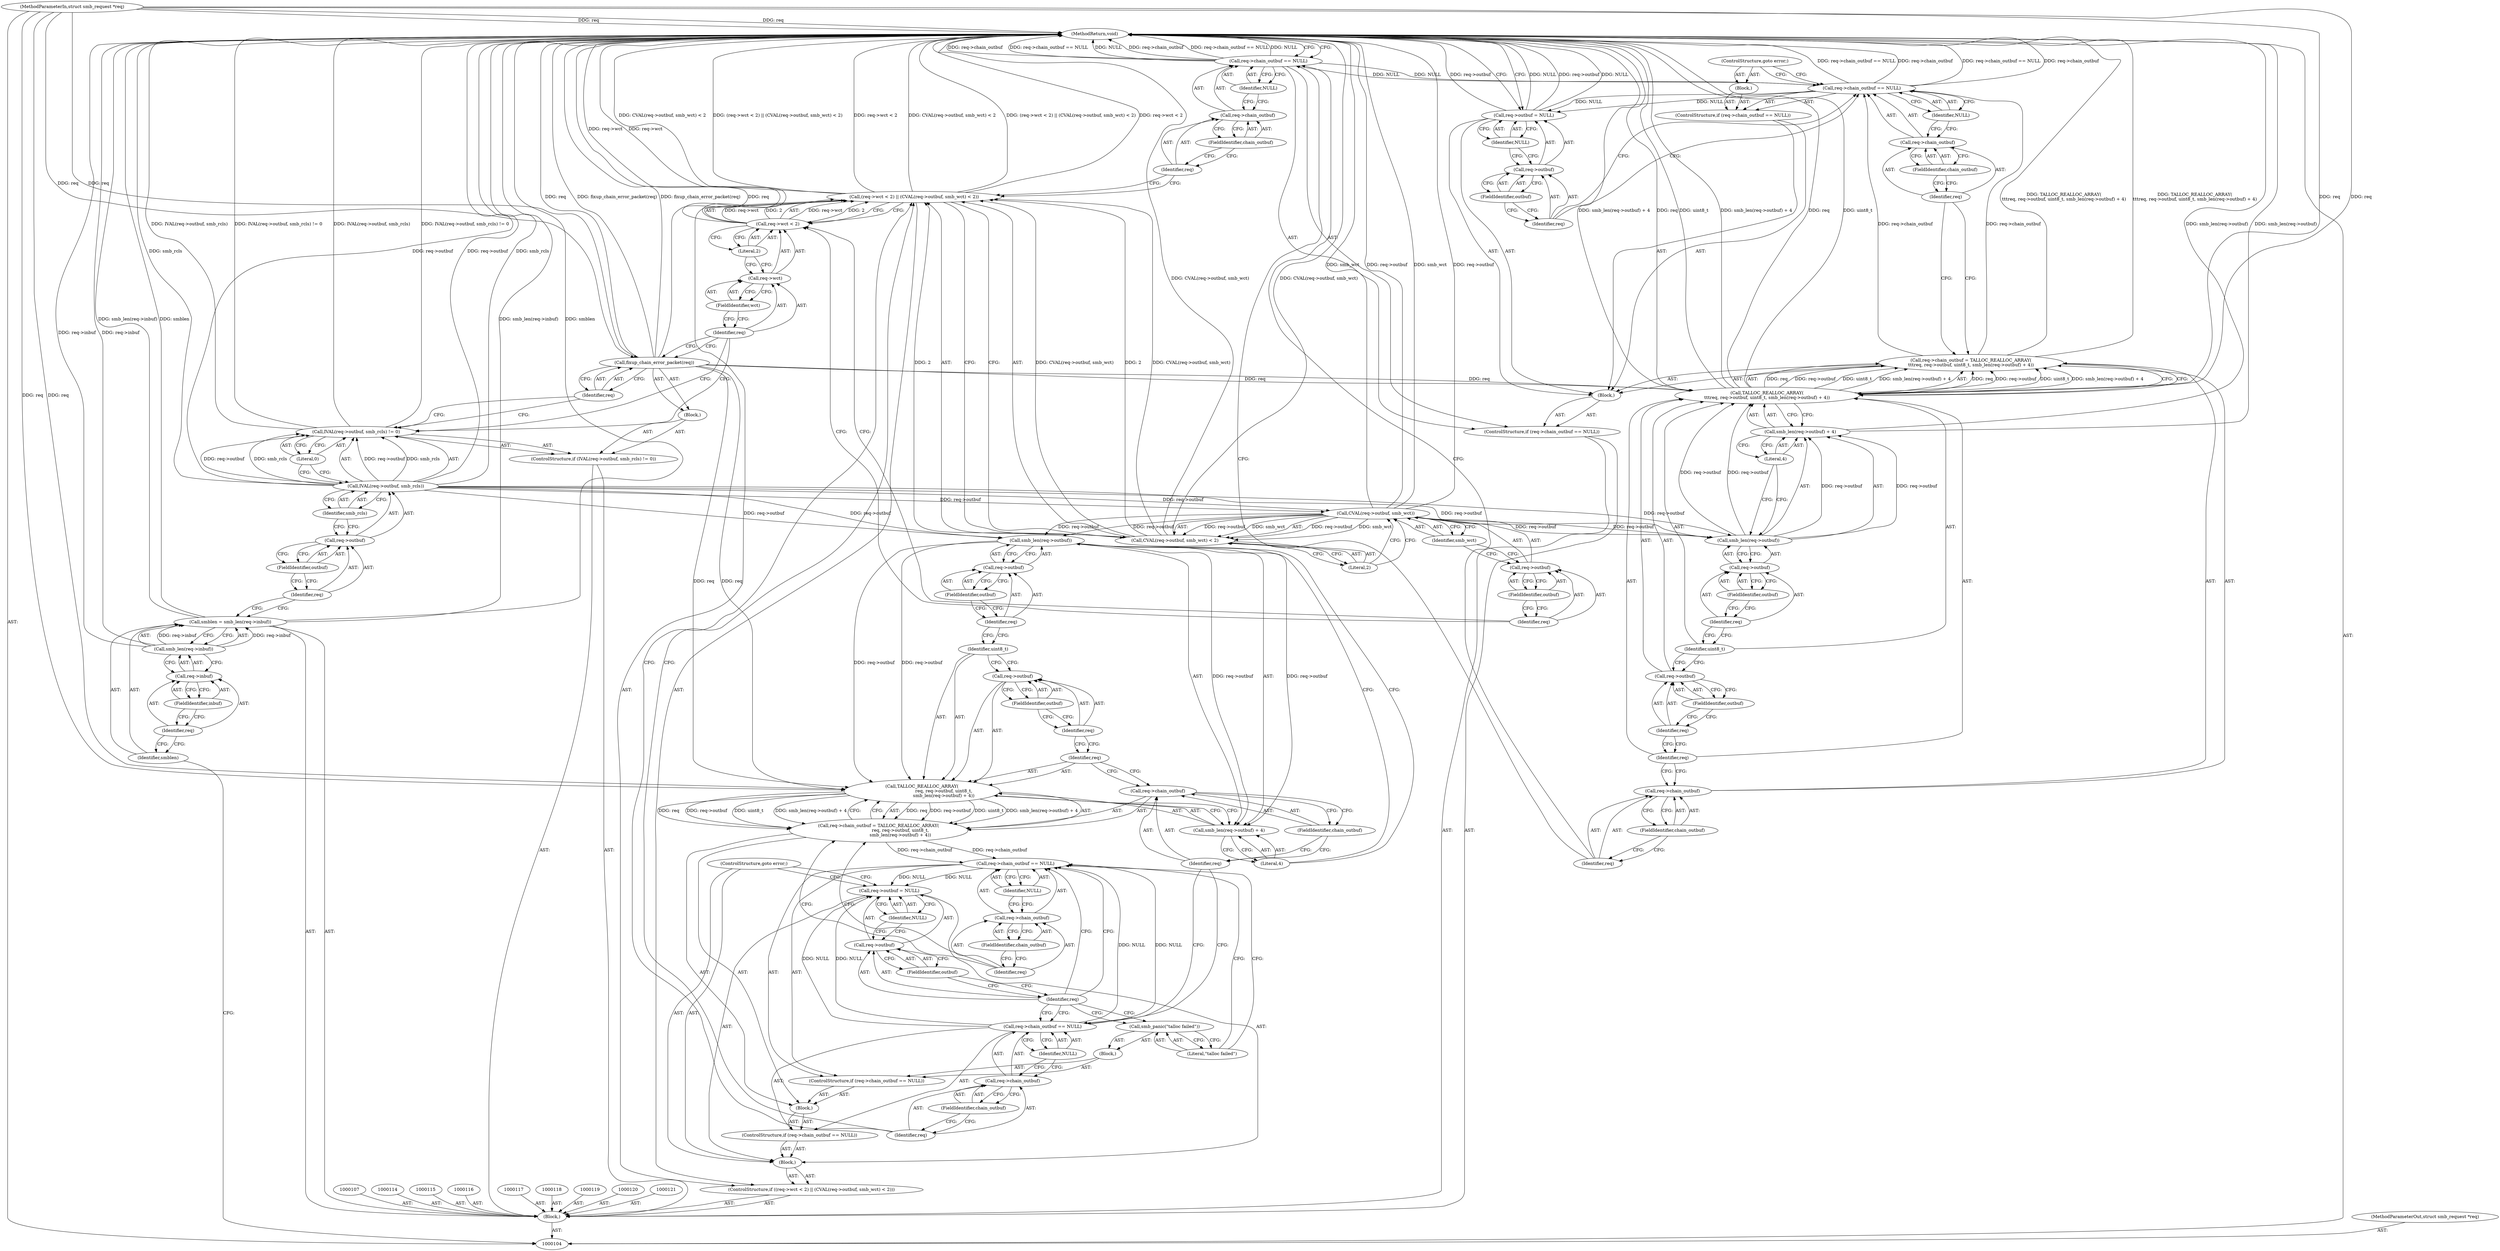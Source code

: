 digraph "0_samba_25452a2268ac7013da28125f3df22085139af12d" {
"1000222" [label="(MethodReturn,void)"];
"1000105" [label="(MethodParameterIn,struct smb_request *req)"];
"1000299" [label="(MethodParameterOut,struct smb_request *req)"];
"1000122" [label="(ControlStructure,if (IVAL(req->outbuf, smb_rcls) != 0))"];
"1000125" [label="(Call,req->outbuf)"];
"1000126" [label="(Identifier,req)"];
"1000127" [label="(FieldIdentifier,outbuf)"];
"1000128" [label="(Identifier,smb_rcls)"];
"1000129" [label="(Literal,0)"];
"1000130" [label="(Block,)"];
"1000123" [label="(Call,IVAL(req->outbuf, smb_rcls) != 0)"];
"1000124" [label="(Call,IVAL(req->outbuf, smb_rcls))"];
"1000131" [label="(Call,fixup_chain_error_packet(req))"];
"1000132" [label="(Identifier,req)"];
"1000106" [label="(Block,)"];
"1000134" [label="(Call,(req->wct < 2) || (CVAL(req->outbuf, smb_wct) < 2))"];
"1000135" [label="(Call,req->wct < 2)"];
"1000136" [label="(Call,req->wct)"];
"1000137" [label="(Identifier,req)"];
"1000138" [label="(FieldIdentifier,wct)"];
"1000139" [label="(Literal,2)"];
"1000140" [label="(Call,CVAL(req->outbuf, smb_wct) < 2)"];
"1000141" [label="(Call,CVAL(req->outbuf, smb_wct))"];
"1000142" [label="(Call,req->outbuf)"];
"1000143" [label="(Identifier,req)"];
"1000144" [label="(FieldIdentifier,outbuf)"];
"1000145" [label="(Identifier,smb_wct)"];
"1000146" [label="(Literal,2)"];
"1000147" [label="(Block,)"];
"1000133" [label="(ControlStructure,if ((req->wct < 2) || (CVAL(req->outbuf, smb_wct) < 2)))"];
"1000148" [label="(ControlStructure,if (req->chain_outbuf == NULL))"];
"1000149" [label="(Call,req->chain_outbuf == NULL)"];
"1000150" [label="(Call,req->chain_outbuf)"];
"1000151" [label="(Identifier,req)"];
"1000152" [label="(FieldIdentifier,chain_outbuf)"];
"1000153" [label="(Identifier,NULL)"];
"1000154" [label="(Block,)"];
"1000155" [label="(Call,req->chain_outbuf = TALLOC_REALLOC_ARRAY(\n                               req, req->outbuf, uint8_t,\n                               smb_len(req->outbuf) + 4))"];
"1000156" [label="(Call,req->chain_outbuf)"];
"1000157" [label="(Identifier,req)"];
"1000158" [label="(FieldIdentifier,chain_outbuf)"];
"1000159" [label="(Call,TALLOC_REALLOC_ARRAY(\n                               req, req->outbuf, uint8_t,\n                               smb_len(req->outbuf) + 4))"];
"1000160" [label="(Identifier,req)"];
"1000161" [label="(Call,req->outbuf)"];
"1000162" [label="(Identifier,req)"];
"1000163" [label="(FieldIdentifier,outbuf)"];
"1000164" [label="(Identifier,uint8_t)"];
"1000110" [label="(Call,smb_len(req->inbuf))"];
"1000111" [label="(Call,req->inbuf)"];
"1000112" [label="(Identifier,req)"];
"1000113" [label="(FieldIdentifier,inbuf)"];
"1000108" [label="(Call,smblen = smb_len(req->inbuf))"];
"1000109" [label="(Identifier,smblen)"];
"1000165" [label="(Call,smb_len(req->outbuf) + 4)"];
"1000166" [label="(Call,smb_len(req->outbuf))"];
"1000167" [label="(Call,req->outbuf)"];
"1000168" [label="(Identifier,req)"];
"1000169" [label="(FieldIdentifier,outbuf)"];
"1000170" [label="(Literal,4)"];
"1000171" [label="(ControlStructure,if (req->chain_outbuf == NULL))"];
"1000172" [label="(Call,req->chain_outbuf == NULL)"];
"1000173" [label="(Call,req->chain_outbuf)"];
"1000174" [label="(Identifier,req)"];
"1000175" [label="(FieldIdentifier,chain_outbuf)"];
"1000176" [label="(Identifier,NULL)"];
"1000177" [label="(Block,)"];
"1000178" [label="(Call,smb_panic(\"talloc failed\"))"];
"1000179" [label="(Literal,\"talloc failed\")"];
"1000180" [label="(Call,req->outbuf = NULL)"];
"1000181" [label="(Call,req->outbuf)"];
"1000182" [label="(Identifier,req)"];
"1000183" [label="(FieldIdentifier,outbuf)"];
"1000184" [label="(Identifier,NULL)"];
"1000185" [label="(ControlStructure,goto error;)"];
"1000186" [label="(ControlStructure,if (req->chain_outbuf == NULL))"];
"1000190" [label="(FieldIdentifier,chain_outbuf)"];
"1000191" [label="(Identifier,NULL)"];
"1000192" [label="(Block,)"];
"1000187" [label="(Call,req->chain_outbuf == NULL)"];
"1000188" [label="(Call,req->chain_outbuf)"];
"1000189" [label="(Identifier,req)"];
"1000193" [label="(Call,req->chain_outbuf = TALLOC_REALLOC_ARRAY(\n\t\t\treq, req->outbuf, uint8_t, smb_len(req->outbuf) + 4))"];
"1000194" [label="(Call,req->chain_outbuf)"];
"1000195" [label="(Identifier,req)"];
"1000197" [label="(Call,TALLOC_REALLOC_ARRAY(\n\t\t\treq, req->outbuf, uint8_t, smb_len(req->outbuf) + 4))"];
"1000196" [label="(FieldIdentifier,chain_outbuf)"];
"1000201" [label="(FieldIdentifier,outbuf)"];
"1000202" [label="(Identifier,uint8_t)"];
"1000198" [label="(Identifier,req)"];
"1000203" [label="(Call,smb_len(req->outbuf) + 4)"];
"1000204" [label="(Call,smb_len(req->outbuf))"];
"1000205" [label="(Call,req->outbuf)"];
"1000206" [label="(Identifier,req)"];
"1000207" [label="(FieldIdentifier,outbuf)"];
"1000208" [label="(Literal,4)"];
"1000199" [label="(Call,req->outbuf)"];
"1000200" [label="(Identifier,req)"];
"1000213" [label="(FieldIdentifier,chain_outbuf)"];
"1000209" [label="(ControlStructure,if (req->chain_outbuf == NULL))"];
"1000214" [label="(Identifier,NULL)"];
"1000215" [label="(Block,)"];
"1000210" [label="(Call,req->chain_outbuf == NULL)"];
"1000211" [label="(Call,req->chain_outbuf)"];
"1000212" [label="(Identifier,req)"];
"1000216" [label="(ControlStructure,goto error;)"];
"1000221" [label="(Identifier,NULL)"];
"1000217" [label="(Call,req->outbuf = NULL)"];
"1000218" [label="(Call,req->outbuf)"];
"1000219" [label="(Identifier,req)"];
"1000220" [label="(FieldIdentifier,outbuf)"];
"1000222" -> "1000104"  [label="AST: "];
"1000222" -> "1000217"  [label="CFG: "];
"1000222" -> "1000187"  [label="CFG: "];
"1000187" -> "1000222"  [label="DDG: req->chain_outbuf"];
"1000187" -> "1000222"  [label="DDG: req->chain_outbuf == NULL"];
"1000187" -> "1000222"  [label="DDG: NULL"];
"1000210" -> "1000222"  [label="DDG: req->chain_outbuf == NULL"];
"1000210" -> "1000222"  [label="DDG: req->chain_outbuf"];
"1000105" -> "1000222"  [label="DDG: req"];
"1000134" -> "1000222"  [label="DDG: CVAL(req->outbuf, smb_wct) < 2"];
"1000134" -> "1000222"  [label="DDG: (req->wct < 2) || (CVAL(req->outbuf, smb_wct) < 2)"];
"1000134" -> "1000222"  [label="DDG: req->wct < 2"];
"1000193" -> "1000222"  [label="DDG: TALLOC_REALLOC_ARRAY(\n\t\t\treq, req->outbuf, uint8_t, smb_len(req->outbuf) + 4)"];
"1000124" -> "1000222"  [label="DDG: smb_rcls"];
"1000124" -> "1000222"  [label="DDG: req->outbuf"];
"1000110" -> "1000222"  [label="DDG: req->inbuf"];
"1000108" -> "1000222"  [label="DDG: smblen"];
"1000108" -> "1000222"  [label="DDG: smb_len(req->inbuf)"];
"1000141" -> "1000222"  [label="DDG: req->outbuf"];
"1000141" -> "1000222"  [label="DDG: smb_wct"];
"1000217" -> "1000222"  [label="DDG: NULL"];
"1000217" -> "1000222"  [label="DDG: req->outbuf"];
"1000123" -> "1000222"  [label="DDG: IVAL(req->outbuf, smb_rcls) != 0"];
"1000123" -> "1000222"  [label="DDG: IVAL(req->outbuf, smb_rcls)"];
"1000131" -> "1000222"  [label="DDG: req"];
"1000131" -> "1000222"  [label="DDG: fixup_chain_error_packet(req)"];
"1000140" -> "1000222"  [label="DDG: CVAL(req->outbuf, smb_wct)"];
"1000197" -> "1000222"  [label="DDG: smb_len(req->outbuf) + 4"];
"1000197" -> "1000222"  [label="DDG: req"];
"1000197" -> "1000222"  [label="DDG: uint8_t"];
"1000135" -> "1000222"  [label="DDG: req->wct"];
"1000203" -> "1000222"  [label="DDG: smb_len(req->outbuf)"];
"1000105" -> "1000104"  [label="AST: "];
"1000105" -> "1000222"  [label="DDG: req"];
"1000105" -> "1000131"  [label="DDG: req"];
"1000105" -> "1000159"  [label="DDG: req"];
"1000105" -> "1000197"  [label="DDG: req"];
"1000299" -> "1000104"  [label="AST: "];
"1000122" -> "1000106"  [label="AST: "];
"1000123" -> "1000122"  [label="AST: "];
"1000130" -> "1000122"  [label="AST: "];
"1000125" -> "1000124"  [label="AST: "];
"1000125" -> "1000127"  [label="CFG: "];
"1000126" -> "1000125"  [label="AST: "];
"1000127" -> "1000125"  [label="AST: "];
"1000128" -> "1000125"  [label="CFG: "];
"1000126" -> "1000125"  [label="AST: "];
"1000126" -> "1000108"  [label="CFG: "];
"1000127" -> "1000126"  [label="CFG: "];
"1000127" -> "1000125"  [label="AST: "];
"1000127" -> "1000126"  [label="CFG: "];
"1000125" -> "1000127"  [label="CFG: "];
"1000128" -> "1000124"  [label="AST: "];
"1000128" -> "1000125"  [label="CFG: "];
"1000124" -> "1000128"  [label="CFG: "];
"1000129" -> "1000123"  [label="AST: "];
"1000129" -> "1000124"  [label="CFG: "];
"1000123" -> "1000129"  [label="CFG: "];
"1000130" -> "1000122"  [label="AST: "];
"1000131" -> "1000130"  [label="AST: "];
"1000123" -> "1000122"  [label="AST: "];
"1000123" -> "1000129"  [label="CFG: "];
"1000124" -> "1000123"  [label="AST: "];
"1000129" -> "1000123"  [label="AST: "];
"1000132" -> "1000123"  [label="CFG: "];
"1000137" -> "1000123"  [label="CFG: "];
"1000123" -> "1000222"  [label="DDG: IVAL(req->outbuf, smb_rcls) != 0"];
"1000123" -> "1000222"  [label="DDG: IVAL(req->outbuf, smb_rcls)"];
"1000124" -> "1000123"  [label="DDG: req->outbuf"];
"1000124" -> "1000123"  [label="DDG: smb_rcls"];
"1000124" -> "1000123"  [label="AST: "];
"1000124" -> "1000128"  [label="CFG: "];
"1000125" -> "1000124"  [label="AST: "];
"1000128" -> "1000124"  [label="AST: "];
"1000129" -> "1000124"  [label="CFG: "];
"1000124" -> "1000222"  [label="DDG: smb_rcls"];
"1000124" -> "1000222"  [label="DDG: req->outbuf"];
"1000124" -> "1000123"  [label="DDG: req->outbuf"];
"1000124" -> "1000123"  [label="DDG: smb_rcls"];
"1000124" -> "1000141"  [label="DDG: req->outbuf"];
"1000124" -> "1000166"  [label="DDG: req->outbuf"];
"1000124" -> "1000204"  [label="DDG: req->outbuf"];
"1000131" -> "1000130"  [label="AST: "];
"1000131" -> "1000132"  [label="CFG: "];
"1000132" -> "1000131"  [label="AST: "];
"1000137" -> "1000131"  [label="CFG: "];
"1000131" -> "1000222"  [label="DDG: req"];
"1000131" -> "1000222"  [label="DDG: fixup_chain_error_packet(req)"];
"1000105" -> "1000131"  [label="DDG: req"];
"1000131" -> "1000159"  [label="DDG: req"];
"1000131" -> "1000197"  [label="DDG: req"];
"1000132" -> "1000131"  [label="AST: "];
"1000132" -> "1000123"  [label="CFG: "];
"1000131" -> "1000132"  [label="CFG: "];
"1000106" -> "1000104"  [label="AST: "];
"1000107" -> "1000106"  [label="AST: "];
"1000108" -> "1000106"  [label="AST: "];
"1000114" -> "1000106"  [label="AST: "];
"1000115" -> "1000106"  [label="AST: "];
"1000116" -> "1000106"  [label="AST: "];
"1000117" -> "1000106"  [label="AST: "];
"1000118" -> "1000106"  [label="AST: "];
"1000119" -> "1000106"  [label="AST: "];
"1000120" -> "1000106"  [label="AST: "];
"1000121" -> "1000106"  [label="AST: "];
"1000122" -> "1000106"  [label="AST: "];
"1000133" -> "1000106"  [label="AST: "];
"1000186" -> "1000106"  [label="AST: "];
"1000134" -> "1000133"  [label="AST: "];
"1000134" -> "1000135"  [label="CFG: "];
"1000134" -> "1000140"  [label="CFG: "];
"1000135" -> "1000134"  [label="AST: "];
"1000140" -> "1000134"  [label="AST: "];
"1000151" -> "1000134"  [label="CFG: "];
"1000189" -> "1000134"  [label="CFG: "];
"1000134" -> "1000222"  [label="DDG: CVAL(req->outbuf, smb_wct) < 2"];
"1000134" -> "1000222"  [label="DDG: (req->wct < 2) || (CVAL(req->outbuf, smb_wct) < 2)"];
"1000134" -> "1000222"  [label="DDG: req->wct < 2"];
"1000135" -> "1000134"  [label="DDG: req->wct"];
"1000135" -> "1000134"  [label="DDG: 2"];
"1000140" -> "1000134"  [label="DDG: CVAL(req->outbuf, smb_wct)"];
"1000140" -> "1000134"  [label="DDG: 2"];
"1000135" -> "1000134"  [label="AST: "];
"1000135" -> "1000139"  [label="CFG: "];
"1000136" -> "1000135"  [label="AST: "];
"1000139" -> "1000135"  [label="AST: "];
"1000143" -> "1000135"  [label="CFG: "];
"1000134" -> "1000135"  [label="CFG: "];
"1000135" -> "1000222"  [label="DDG: req->wct"];
"1000135" -> "1000134"  [label="DDG: req->wct"];
"1000135" -> "1000134"  [label="DDG: 2"];
"1000136" -> "1000135"  [label="AST: "];
"1000136" -> "1000138"  [label="CFG: "];
"1000137" -> "1000136"  [label="AST: "];
"1000138" -> "1000136"  [label="AST: "];
"1000139" -> "1000136"  [label="CFG: "];
"1000137" -> "1000136"  [label="AST: "];
"1000137" -> "1000131"  [label="CFG: "];
"1000137" -> "1000123"  [label="CFG: "];
"1000138" -> "1000137"  [label="CFG: "];
"1000138" -> "1000136"  [label="AST: "];
"1000138" -> "1000137"  [label="CFG: "];
"1000136" -> "1000138"  [label="CFG: "];
"1000139" -> "1000135"  [label="AST: "];
"1000139" -> "1000136"  [label="CFG: "];
"1000135" -> "1000139"  [label="CFG: "];
"1000140" -> "1000134"  [label="AST: "];
"1000140" -> "1000146"  [label="CFG: "];
"1000141" -> "1000140"  [label="AST: "];
"1000146" -> "1000140"  [label="AST: "];
"1000134" -> "1000140"  [label="CFG: "];
"1000140" -> "1000222"  [label="DDG: CVAL(req->outbuf, smb_wct)"];
"1000140" -> "1000134"  [label="DDG: CVAL(req->outbuf, smb_wct)"];
"1000140" -> "1000134"  [label="DDG: 2"];
"1000141" -> "1000140"  [label="DDG: req->outbuf"];
"1000141" -> "1000140"  [label="DDG: smb_wct"];
"1000141" -> "1000140"  [label="AST: "];
"1000141" -> "1000145"  [label="CFG: "];
"1000142" -> "1000141"  [label="AST: "];
"1000145" -> "1000141"  [label="AST: "];
"1000146" -> "1000141"  [label="CFG: "];
"1000141" -> "1000222"  [label="DDG: req->outbuf"];
"1000141" -> "1000222"  [label="DDG: smb_wct"];
"1000141" -> "1000140"  [label="DDG: req->outbuf"];
"1000141" -> "1000140"  [label="DDG: smb_wct"];
"1000124" -> "1000141"  [label="DDG: req->outbuf"];
"1000141" -> "1000166"  [label="DDG: req->outbuf"];
"1000141" -> "1000204"  [label="DDG: req->outbuf"];
"1000142" -> "1000141"  [label="AST: "];
"1000142" -> "1000144"  [label="CFG: "];
"1000143" -> "1000142"  [label="AST: "];
"1000144" -> "1000142"  [label="AST: "];
"1000145" -> "1000142"  [label="CFG: "];
"1000143" -> "1000142"  [label="AST: "];
"1000143" -> "1000135"  [label="CFG: "];
"1000144" -> "1000143"  [label="CFG: "];
"1000144" -> "1000142"  [label="AST: "];
"1000144" -> "1000143"  [label="CFG: "];
"1000142" -> "1000144"  [label="CFG: "];
"1000145" -> "1000141"  [label="AST: "];
"1000145" -> "1000142"  [label="CFG: "];
"1000141" -> "1000145"  [label="CFG: "];
"1000146" -> "1000140"  [label="AST: "];
"1000146" -> "1000141"  [label="CFG: "];
"1000140" -> "1000146"  [label="CFG: "];
"1000147" -> "1000133"  [label="AST: "];
"1000148" -> "1000147"  [label="AST: "];
"1000180" -> "1000147"  [label="AST: "];
"1000185" -> "1000147"  [label="AST: "];
"1000133" -> "1000106"  [label="AST: "];
"1000134" -> "1000133"  [label="AST: "];
"1000147" -> "1000133"  [label="AST: "];
"1000148" -> "1000147"  [label="AST: "];
"1000149" -> "1000148"  [label="AST: "];
"1000154" -> "1000148"  [label="AST: "];
"1000149" -> "1000148"  [label="AST: "];
"1000149" -> "1000153"  [label="CFG: "];
"1000150" -> "1000149"  [label="AST: "];
"1000153" -> "1000149"  [label="AST: "];
"1000157" -> "1000149"  [label="CFG: "];
"1000182" -> "1000149"  [label="CFG: "];
"1000149" -> "1000172"  [label="DDG: NULL"];
"1000149" -> "1000180"  [label="DDG: NULL"];
"1000150" -> "1000149"  [label="AST: "];
"1000150" -> "1000152"  [label="CFG: "];
"1000151" -> "1000150"  [label="AST: "];
"1000152" -> "1000150"  [label="AST: "];
"1000153" -> "1000150"  [label="CFG: "];
"1000151" -> "1000150"  [label="AST: "];
"1000151" -> "1000134"  [label="CFG: "];
"1000152" -> "1000151"  [label="CFG: "];
"1000152" -> "1000150"  [label="AST: "];
"1000152" -> "1000151"  [label="CFG: "];
"1000150" -> "1000152"  [label="CFG: "];
"1000153" -> "1000149"  [label="AST: "];
"1000153" -> "1000150"  [label="CFG: "];
"1000149" -> "1000153"  [label="CFG: "];
"1000154" -> "1000148"  [label="AST: "];
"1000155" -> "1000154"  [label="AST: "];
"1000171" -> "1000154"  [label="AST: "];
"1000155" -> "1000154"  [label="AST: "];
"1000155" -> "1000159"  [label="CFG: "];
"1000156" -> "1000155"  [label="AST: "];
"1000159" -> "1000155"  [label="AST: "];
"1000174" -> "1000155"  [label="CFG: "];
"1000159" -> "1000155"  [label="DDG: req"];
"1000159" -> "1000155"  [label="DDG: req->outbuf"];
"1000159" -> "1000155"  [label="DDG: uint8_t"];
"1000159" -> "1000155"  [label="DDG: smb_len(req->outbuf) + 4"];
"1000155" -> "1000172"  [label="DDG: req->chain_outbuf"];
"1000156" -> "1000155"  [label="AST: "];
"1000156" -> "1000158"  [label="CFG: "];
"1000157" -> "1000156"  [label="AST: "];
"1000158" -> "1000156"  [label="AST: "];
"1000160" -> "1000156"  [label="CFG: "];
"1000157" -> "1000156"  [label="AST: "];
"1000157" -> "1000149"  [label="CFG: "];
"1000158" -> "1000157"  [label="CFG: "];
"1000158" -> "1000156"  [label="AST: "];
"1000158" -> "1000157"  [label="CFG: "];
"1000156" -> "1000158"  [label="CFG: "];
"1000159" -> "1000155"  [label="AST: "];
"1000159" -> "1000165"  [label="CFG: "];
"1000160" -> "1000159"  [label="AST: "];
"1000161" -> "1000159"  [label="AST: "];
"1000164" -> "1000159"  [label="AST: "];
"1000165" -> "1000159"  [label="AST: "];
"1000155" -> "1000159"  [label="CFG: "];
"1000159" -> "1000155"  [label="DDG: req"];
"1000159" -> "1000155"  [label="DDG: req->outbuf"];
"1000159" -> "1000155"  [label="DDG: uint8_t"];
"1000159" -> "1000155"  [label="DDG: smb_len(req->outbuf) + 4"];
"1000131" -> "1000159"  [label="DDG: req"];
"1000105" -> "1000159"  [label="DDG: req"];
"1000166" -> "1000159"  [label="DDG: req->outbuf"];
"1000160" -> "1000159"  [label="AST: "];
"1000160" -> "1000156"  [label="CFG: "];
"1000162" -> "1000160"  [label="CFG: "];
"1000161" -> "1000159"  [label="AST: "];
"1000161" -> "1000163"  [label="CFG: "];
"1000162" -> "1000161"  [label="AST: "];
"1000163" -> "1000161"  [label="AST: "];
"1000164" -> "1000161"  [label="CFG: "];
"1000162" -> "1000161"  [label="AST: "];
"1000162" -> "1000160"  [label="CFG: "];
"1000163" -> "1000162"  [label="CFG: "];
"1000163" -> "1000161"  [label="AST: "];
"1000163" -> "1000162"  [label="CFG: "];
"1000161" -> "1000163"  [label="CFG: "];
"1000164" -> "1000159"  [label="AST: "];
"1000164" -> "1000161"  [label="CFG: "];
"1000168" -> "1000164"  [label="CFG: "];
"1000110" -> "1000108"  [label="AST: "];
"1000110" -> "1000111"  [label="CFG: "];
"1000111" -> "1000110"  [label="AST: "];
"1000108" -> "1000110"  [label="CFG: "];
"1000110" -> "1000222"  [label="DDG: req->inbuf"];
"1000110" -> "1000108"  [label="DDG: req->inbuf"];
"1000111" -> "1000110"  [label="AST: "];
"1000111" -> "1000113"  [label="CFG: "];
"1000112" -> "1000111"  [label="AST: "];
"1000113" -> "1000111"  [label="AST: "];
"1000110" -> "1000111"  [label="CFG: "];
"1000112" -> "1000111"  [label="AST: "];
"1000112" -> "1000109"  [label="CFG: "];
"1000113" -> "1000112"  [label="CFG: "];
"1000113" -> "1000111"  [label="AST: "];
"1000113" -> "1000112"  [label="CFG: "];
"1000111" -> "1000113"  [label="CFG: "];
"1000108" -> "1000106"  [label="AST: "];
"1000108" -> "1000110"  [label="CFG: "];
"1000109" -> "1000108"  [label="AST: "];
"1000110" -> "1000108"  [label="AST: "];
"1000126" -> "1000108"  [label="CFG: "];
"1000108" -> "1000222"  [label="DDG: smblen"];
"1000108" -> "1000222"  [label="DDG: smb_len(req->inbuf)"];
"1000110" -> "1000108"  [label="DDG: req->inbuf"];
"1000109" -> "1000108"  [label="AST: "];
"1000109" -> "1000104"  [label="CFG: "];
"1000112" -> "1000109"  [label="CFG: "];
"1000165" -> "1000159"  [label="AST: "];
"1000165" -> "1000170"  [label="CFG: "];
"1000166" -> "1000165"  [label="AST: "];
"1000170" -> "1000165"  [label="AST: "];
"1000159" -> "1000165"  [label="CFG: "];
"1000166" -> "1000165"  [label="DDG: req->outbuf"];
"1000166" -> "1000165"  [label="AST: "];
"1000166" -> "1000167"  [label="CFG: "];
"1000167" -> "1000166"  [label="AST: "];
"1000170" -> "1000166"  [label="CFG: "];
"1000166" -> "1000159"  [label="DDG: req->outbuf"];
"1000166" -> "1000165"  [label="DDG: req->outbuf"];
"1000141" -> "1000166"  [label="DDG: req->outbuf"];
"1000124" -> "1000166"  [label="DDG: req->outbuf"];
"1000167" -> "1000166"  [label="AST: "];
"1000167" -> "1000169"  [label="CFG: "];
"1000168" -> "1000167"  [label="AST: "];
"1000169" -> "1000167"  [label="AST: "];
"1000166" -> "1000167"  [label="CFG: "];
"1000168" -> "1000167"  [label="AST: "];
"1000168" -> "1000164"  [label="CFG: "];
"1000169" -> "1000168"  [label="CFG: "];
"1000169" -> "1000167"  [label="AST: "];
"1000169" -> "1000168"  [label="CFG: "];
"1000167" -> "1000169"  [label="CFG: "];
"1000170" -> "1000165"  [label="AST: "];
"1000170" -> "1000166"  [label="CFG: "];
"1000165" -> "1000170"  [label="CFG: "];
"1000171" -> "1000154"  [label="AST: "];
"1000172" -> "1000171"  [label="AST: "];
"1000177" -> "1000171"  [label="AST: "];
"1000172" -> "1000171"  [label="AST: "];
"1000172" -> "1000176"  [label="CFG: "];
"1000173" -> "1000172"  [label="AST: "];
"1000176" -> "1000172"  [label="AST: "];
"1000179" -> "1000172"  [label="CFG: "];
"1000182" -> "1000172"  [label="CFG: "];
"1000155" -> "1000172"  [label="DDG: req->chain_outbuf"];
"1000149" -> "1000172"  [label="DDG: NULL"];
"1000172" -> "1000180"  [label="DDG: NULL"];
"1000173" -> "1000172"  [label="AST: "];
"1000173" -> "1000175"  [label="CFG: "];
"1000174" -> "1000173"  [label="AST: "];
"1000175" -> "1000173"  [label="AST: "];
"1000176" -> "1000173"  [label="CFG: "];
"1000174" -> "1000173"  [label="AST: "];
"1000174" -> "1000155"  [label="CFG: "];
"1000175" -> "1000174"  [label="CFG: "];
"1000175" -> "1000173"  [label="AST: "];
"1000175" -> "1000174"  [label="CFG: "];
"1000173" -> "1000175"  [label="CFG: "];
"1000176" -> "1000172"  [label="AST: "];
"1000176" -> "1000173"  [label="CFG: "];
"1000172" -> "1000176"  [label="CFG: "];
"1000177" -> "1000171"  [label="AST: "];
"1000178" -> "1000177"  [label="AST: "];
"1000178" -> "1000177"  [label="AST: "];
"1000178" -> "1000179"  [label="CFG: "];
"1000179" -> "1000178"  [label="AST: "];
"1000182" -> "1000178"  [label="CFG: "];
"1000179" -> "1000178"  [label="AST: "];
"1000179" -> "1000172"  [label="CFG: "];
"1000178" -> "1000179"  [label="CFG: "];
"1000180" -> "1000147"  [label="AST: "];
"1000180" -> "1000184"  [label="CFG: "];
"1000181" -> "1000180"  [label="AST: "];
"1000184" -> "1000180"  [label="AST: "];
"1000185" -> "1000180"  [label="CFG: "];
"1000172" -> "1000180"  [label="DDG: NULL"];
"1000149" -> "1000180"  [label="DDG: NULL"];
"1000181" -> "1000180"  [label="AST: "];
"1000181" -> "1000183"  [label="CFG: "];
"1000182" -> "1000181"  [label="AST: "];
"1000183" -> "1000181"  [label="AST: "];
"1000184" -> "1000181"  [label="CFG: "];
"1000182" -> "1000181"  [label="AST: "];
"1000182" -> "1000178"  [label="CFG: "];
"1000182" -> "1000172"  [label="CFG: "];
"1000182" -> "1000149"  [label="CFG: "];
"1000183" -> "1000182"  [label="CFG: "];
"1000183" -> "1000181"  [label="AST: "];
"1000183" -> "1000182"  [label="CFG: "];
"1000181" -> "1000183"  [label="CFG: "];
"1000184" -> "1000180"  [label="AST: "];
"1000184" -> "1000181"  [label="CFG: "];
"1000180" -> "1000184"  [label="CFG: "];
"1000185" -> "1000147"  [label="AST: "];
"1000185" -> "1000180"  [label="CFG: "];
"1000186" -> "1000106"  [label="AST: "];
"1000187" -> "1000186"  [label="AST: "];
"1000192" -> "1000186"  [label="AST: "];
"1000190" -> "1000188"  [label="AST: "];
"1000190" -> "1000189"  [label="CFG: "];
"1000188" -> "1000190"  [label="CFG: "];
"1000191" -> "1000187"  [label="AST: "];
"1000191" -> "1000188"  [label="CFG: "];
"1000187" -> "1000191"  [label="CFG: "];
"1000192" -> "1000186"  [label="AST: "];
"1000193" -> "1000192"  [label="AST: "];
"1000209" -> "1000192"  [label="AST: "];
"1000217" -> "1000192"  [label="AST: "];
"1000187" -> "1000186"  [label="AST: "];
"1000187" -> "1000191"  [label="CFG: "];
"1000188" -> "1000187"  [label="AST: "];
"1000191" -> "1000187"  [label="AST: "];
"1000195" -> "1000187"  [label="CFG: "];
"1000222" -> "1000187"  [label="CFG: "];
"1000187" -> "1000222"  [label="DDG: req->chain_outbuf"];
"1000187" -> "1000222"  [label="DDG: req->chain_outbuf == NULL"];
"1000187" -> "1000222"  [label="DDG: NULL"];
"1000187" -> "1000210"  [label="DDG: NULL"];
"1000188" -> "1000187"  [label="AST: "];
"1000188" -> "1000190"  [label="CFG: "];
"1000189" -> "1000188"  [label="AST: "];
"1000190" -> "1000188"  [label="AST: "];
"1000191" -> "1000188"  [label="CFG: "];
"1000189" -> "1000188"  [label="AST: "];
"1000189" -> "1000134"  [label="CFG: "];
"1000190" -> "1000189"  [label="CFG: "];
"1000193" -> "1000192"  [label="AST: "];
"1000193" -> "1000197"  [label="CFG: "];
"1000194" -> "1000193"  [label="AST: "];
"1000197" -> "1000193"  [label="AST: "];
"1000212" -> "1000193"  [label="CFG: "];
"1000193" -> "1000222"  [label="DDG: TALLOC_REALLOC_ARRAY(\n\t\t\treq, req->outbuf, uint8_t, smb_len(req->outbuf) + 4)"];
"1000197" -> "1000193"  [label="DDG: req"];
"1000197" -> "1000193"  [label="DDG: req->outbuf"];
"1000197" -> "1000193"  [label="DDG: uint8_t"];
"1000197" -> "1000193"  [label="DDG: smb_len(req->outbuf) + 4"];
"1000193" -> "1000210"  [label="DDG: req->chain_outbuf"];
"1000194" -> "1000193"  [label="AST: "];
"1000194" -> "1000196"  [label="CFG: "];
"1000195" -> "1000194"  [label="AST: "];
"1000196" -> "1000194"  [label="AST: "];
"1000198" -> "1000194"  [label="CFG: "];
"1000195" -> "1000194"  [label="AST: "];
"1000195" -> "1000187"  [label="CFG: "];
"1000196" -> "1000195"  [label="CFG: "];
"1000197" -> "1000193"  [label="AST: "];
"1000197" -> "1000203"  [label="CFG: "];
"1000198" -> "1000197"  [label="AST: "];
"1000199" -> "1000197"  [label="AST: "];
"1000202" -> "1000197"  [label="AST: "];
"1000203" -> "1000197"  [label="AST: "];
"1000193" -> "1000197"  [label="CFG: "];
"1000197" -> "1000222"  [label="DDG: smb_len(req->outbuf) + 4"];
"1000197" -> "1000222"  [label="DDG: req"];
"1000197" -> "1000222"  [label="DDG: uint8_t"];
"1000197" -> "1000193"  [label="DDG: req"];
"1000197" -> "1000193"  [label="DDG: req->outbuf"];
"1000197" -> "1000193"  [label="DDG: uint8_t"];
"1000197" -> "1000193"  [label="DDG: smb_len(req->outbuf) + 4"];
"1000131" -> "1000197"  [label="DDG: req"];
"1000105" -> "1000197"  [label="DDG: req"];
"1000204" -> "1000197"  [label="DDG: req->outbuf"];
"1000196" -> "1000194"  [label="AST: "];
"1000196" -> "1000195"  [label="CFG: "];
"1000194" -> "1000196"  [label="CFG: "];
"1000201" -> "1000199"  [label="AST: "];
"1000201" -> "1000200"  [label="CFG: "];
"1000199" -> "1000201"  [label="CFG: "];
"1000202" -> "1000197"  [label="AST: "];
"1000202" -> "1000199"  [label="CFG: "];
"1000206" -> "1000202"  [label="CFG: "];
"1000198" -> "1000197"  [label="AST: "];
"1000198" -> "1000194"  [label="CFG: "];
"1000200" -> "1000198"  [label="CFG: "];
"1000203" -> "1000197"  [label="AST: "];
"1000203" -> "1000208"  [label="CFG: "];
"1000204" -> "1000203"  [label="AST: "];
"1000208" -> "1000203"  [label="AST: "];
"1000197" -> "1000203"  [label="CFG: "];
"1000203" -> "1000222"  [label="DDG: smb_len(req->outbuf)"];
"1000204" -> "1000203"  [label="DDG: req->outbuf"];
"1000204" -> "1000203"  [label="AST: "];
"1000204" -> "1000205"  [label="CFG: "];
"1000205" -> "1000204"  [label="AST: "];
"1000208" -> "1000204"  [label="CFG: "];
"1000204" -> "1000197"  [label="DDG: req->outbuf"];
"1000204" -> "1000203"  [label="DDG: req->outbuf"];
"1000141" -> "1000204"  [label="DDG: req->outbuf"];
"1000124" -> "1000204"  [label="DDG: req->outbuf"];
"1000205" -> "1000204"  [label="AST: "];
"1000205" -> "1000207"  [label="CFG: "];
"1000206" -> "1000205"  [label="AST: "];
"1000207" -> "1000205"  [label="AST: "];
"1000204" -> "1000205"  [label="CFG: "];
"1000206" -> "1000205"  [label="AST: "];
"1000206" -> "1000202"  [label="CFG: "];
"1000207" -> "1000206"  [label="CFG: "];
"1000207" -> "1000205"  [label="AST: "];
"1000207" -> "1000206"  [label="CFG: "];
"1000205" -> "1000207"  [label="CFG: "];
"1000208" -> "1000203"  [label="AST: "];
"1000208" -> "1000204"  [label="CFG: "];
"1000203" -> "1000208"  [label="CFG: "];
"1000199" -> "1000197"  [label="AST: "];
"1000199" -> "1000201"  [label="CFG: "];
"1000200" -> "1000199"  [label="AST: "];
"1000201" -> "1000199"  [label="AST: "];
"1000202" -> "1000199"  [label="CFG: "];
"1000200" -> "1000199"  [label="AST: "];
"1000200" -> "1000198"  [label="CFG: "];
"1000201" -> "1000200"  [label="CFG: "];
"1000213" -> "1000211"  [label="AST: "];
"1000213" -> "1000212"  [label="CFG: "];
"1000211" -> "1000213"  [label="CFG: "];
"1000209" -> "1000192"  [label="AST: "];
"1000210" -> "1000209"  [label="AST: "];
"1000215" -> "1000209"  [label="AST: "];
"1000214" -> "1000210"  [label="AST: "];
"1000214" -> "1000211"  [label="CFG: "];
"1000210" -> "1000214"  [label="CFG: "];
"1000215" -> "1000209"  [label="AST: "];
"1000216" -> "1000215"  [label="AST: "];
"1000210" -> "1000209"  [label="AST: "];
"1000210" -> "1000214"  [label="CFG: "];
"1000211" -> "1000210"  [label="AST: "];
"1000214" -> "1000210"  [label="AST: "];
"1000216" -> "1000210"  [label="CFG: "];
"1000219" -> "1000210"  [label="CFG: "];
"1000210" -> "1000222"  [label="DDG: req->chain_outbuf == NULL"];
"1000210" -> "1000222"  [label="DDG: req->chain_outbuf"];
"1000193" -> "1000210"  [label="DDG: req->chain_outbuf"];
"1000187" -> "1000210"  [label="DDG: NULL"];
"1000210" -> "1000217"  [label="DDG: NULL"];
"1000211" -> "1000210"  [label="AST: "];
"1000211" -> "1000213"  [label="CFG: "];
"1000212" -> "1000211"  [label="AST: "];
"1000213" -> "1000211"  [label="AST: "];
"1000214" -> "1000211"  [label="CFG: "];
"1000212" -> "1000211"  [label="AST: "];
"1000212" -> "1000193"  [label="CFG: "];
"1000213" -> "1000212"  [label="CFG: "];
"1000216" -> "1000215"  [label="AST: "];
"1000216" -> "1000210"  [label="CFG: "];
"1000221" -> "1000217"  [label="AST: "];
"1000221" -> "1000218"  [label="CFG: "];
"1000217" -> "1000221"  [label="CFG: "];
"1000217" -> "1000192"  [label="AST: "];
"1000217" -> "1000221"  [label="CFG: "];
"1000218" -> "1000217"  [label="AST: "];
"1000221" -> "1000217"  [label="AST: "];
"1000222" -> "1000217"  [label="CFG: "];
"1000217" -> "1000222"  [label="DDG: NULL"];
"1000217" -> "1000222"  [label="DDG: req->outbuf"];
"1000210" -> "1000217"  [label="DDG: NULL"];
"1000218" -> "1000217"  [label="AST: "];
"1000218" -> "1000220"  [label="CFG: "];
"1000219" -> "1000218"  [label="AST: "];
"1000220" -> "1000218"  [label="AST: "];
"1000221" -> "1000218"  [label="CFG: "];
"1000219" -> "1000218"  [label="AST: "];
"1000219" -> "1000210"  [label="CFG: "];
"1000220" -> "1000219"  [label="CFG: "];
"1000220" -> "1000218"  [label="AST: "];
"1000220" -> "1000219"  [label="CFG: "];
"1000218" -> "1000220"  [label="CFG: "];
}
